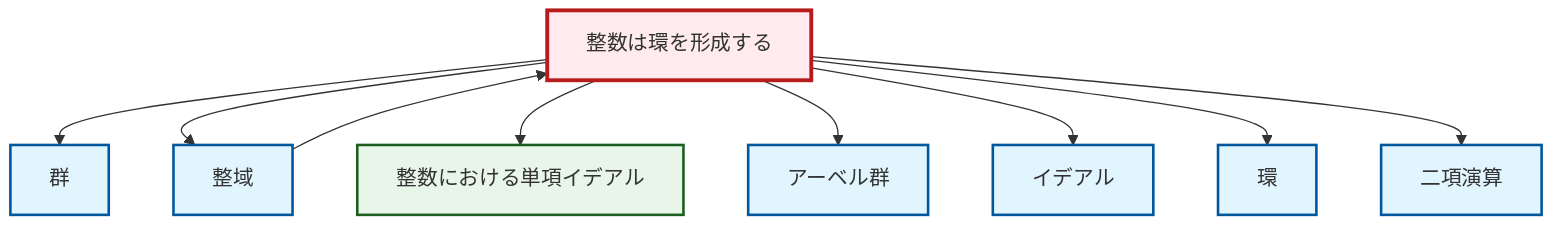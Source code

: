 graph TD
    classDef definition fill:#e1f5fe,stroke:#01579b,stroke-width:2px
    classDef theorem fill:#f3e5f5,stroke:#4a148c,stroke-width:2px
    classDef axiom fill:#fff3e0,stroke:#e65100,stroke-width:2px
    classDef example fill:#e8f5e9,stroke:#1b5e20,stroke-width:2px
    classDef current fill:#ffebee,stroke:#b71c1c,stroke-width:3px
    def-binary-operation["二項演算"]:::definition
    ex-integers-ring["整数は環を形成する"]:::example
    ex-principal-ideal["整数における単項イデアル"]:::example
    def-ring["環"]:::definition
    def-ideal["イデアル"]:::definition
    def-integral-domain["整域"]:::definition
    def-group["群"]:::definition
    def-abelian-group["アーベル群"]:::definition
    ex-integers-ring --> def-group
    ex-integers-ring --> def-integral-domain
    ex-integers-ring --> ex-principal-ideal
    ex-integers-ring --> def-abelian-group
    ex-integers-ring --> def-ideal
    def-integral-domain --> ex-integers-ring
    ex-integers-ring --> def-ring
    ex-integers-ring --> def-binary-operation
    class ex-integers-ring current